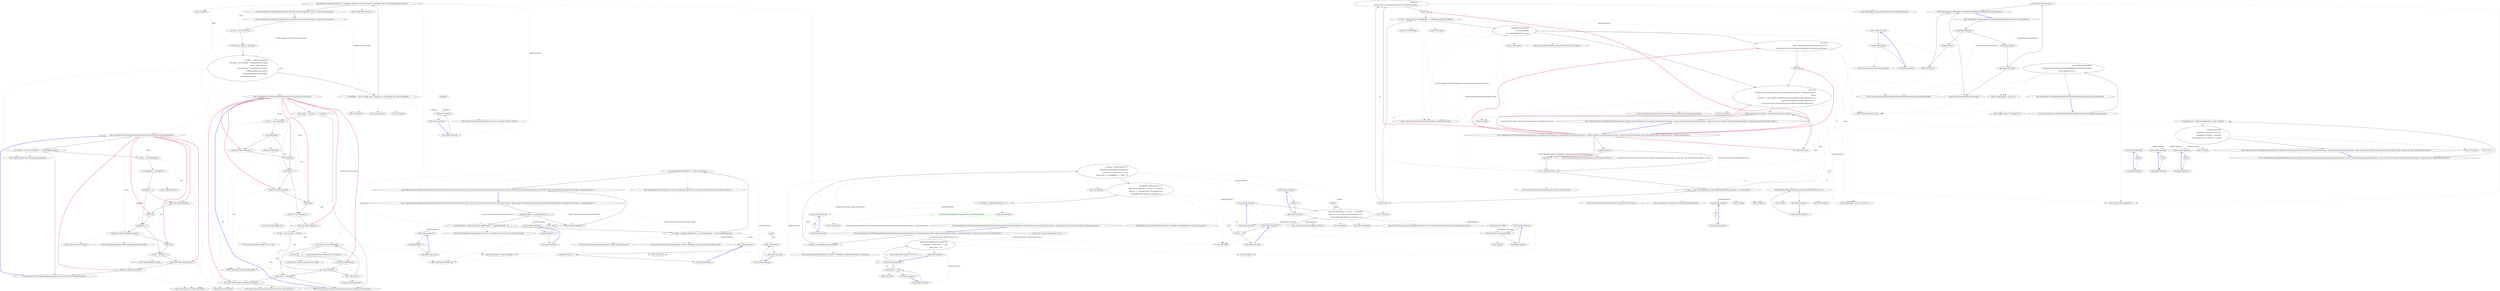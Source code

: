 digraph  {
m4_22 [label="Entry System.Collections.Generic.IEnumerable<TSource>.Contains<TSource>(TSource)", span="0-0", cluster="System.Collections.Generic.IEnumerable<TSource>.Contains<TSource>(TSource)", file="Tokenizer.cs"];
m4_133 [label="Entry string.Split(params char[])", span="0-0", cluster="string.Split(params char[])", file="Tokenizer.cs"];
m4_23 [label="Entry CommandLine.Core.Tokenizer.PreprocessDashDash(System.Collections.Generic.IEnumerable<string>, System.Func<System.Collections.Generic.IEnumerable<string>, RailwaySharp.ErrorHandling.Result<System.Collections.Generic.IEnumerable<CommandLine.Core.Token>, CommandLine.Error>>)", span="33-33", cluster="CommandLine.Core.Tokenizer.PreprocessDashDash(System.Collections.Generic.IEnumerable<string>, System.Func<System.Collections.Generic.IEnumerable<string>, RailwaySharp.ErrorHandling.Result<System.Collections.Generic.IEnumerable<CommandLine.Core.Token>, CommandLine.Error>>)", file="Tokenizer.cs"];
m4_26 [label="var values = arguments.SkipWhile(arg => !arg.EqualsOrdinal(''--'')).Skip(1).Select(Token.Value)", span="40-40", cluster="CommandLine.Core.Tokenizer.PreprocessDashDash(System.Collections.Generic.IEnumerable<string>, System.Func<System.Collections.Generic.IEnumerable<string>, RailwaySharp.ErrorHandling.Result<System.Collections.Generic.IEnumerable<CommandLine.Core.Token>, CommandLine.Error>>)", file="Tokenizer.cs"];
m4_25 [label="var tokenizerResult = tokenizer(arguments.TakeWhile(arg => !arg.EqualsOrdinal(''--'')))", span="39-39", cluster="CommandLine.Core.Tokenizer.PreprocessDashDash(System.Collections.Generic.IEnumerable<string>, System.Func<System.Collections.Generic.IEnumerable<string>, RailwaySharp.ErrorHandling.Result<System.Collections.Generic.IEnumerable<CommandLine.Core.Token>, CommandLine.Error>>)", file="Tokenizer.cs"];
m4_28 [label="return tokenizer(arguments);", span="43-43", cluster="CommandLine.Core.Tokenizer.PreprocessDashDash(System.Collections.Generic.IEnumerable<string>, System.Func<System.Collections.Generic.IEnumerable<string>, RailwaySharp.ErrorHandling.Result<System.Collections.Generic.IEnumerable<CommandLine.Core.Token>, CommandLine.Error>>)", file="Tokenizer.cs"];
m4_27 [label="return tokenizerResult.Map(tokens => tokens.Concat(values));", span="41-41", cluster="CommandLine.Core.Tokenizer.PreprocessDashDash(System.Collections.Generic.IEnumerable<string>, System.Func<System.Collections.Generic.IEnumerable<string>, RailwaySharp.ErrorHandling.Result<System.Collections.Generic.IEnumerable<CommandLine.Core.Token>, CommandLine.Error>>)", file="Tokenizer.cs"];
m4_24 [label="arguments.Any(arg => arg.EqualsOrdinal(''--''))", span="37-37", cluster="CommandLine.Core.Tokenizer.PreprocessDashDash(System.Collections.Generic.IEnumerable<string>, System.Func<System.Collections.Generic.IEnumerable<string>, RailwaySharp.ErrorHandling.Result<System.Collections.Generic.IEnumerable<CommandLine.Core.Token>, CommandLine.Error>>)", file="Tokenizer.cs"];
m4_29 [label="Exit CommandLine.Core.Tokenizer.PreprocessDashDash(System.Collections.Generic.IEnumerable<string>, System.Func<System.Collections.Generic.IEnumerable<string>, RailwaySharp.ErrorHandling.Result<System.Collections.Generic.IEnumerable<CommandLine.Core.Token>, CommandLine.Error>>)", span="33-33", cluster="CommandLine.Core.Tokenizer.PreprocessDashDash(System.Collections.Generic.IEnumerable<string>, System.Func<System.Collections.Generic.IEnumerable<string>, RailwaySharp.ErrorHandling.Result<System.Collections.Generic.IEnumerable<CommandLine.Core.Token>, CommandLine.Error>>)", file="Tokenizer.cs"];
m4_79 [label="Entry System.Collections.Generic.IEnumerable<TSource>.Concat<TSource>(System.Collections.Generic.IEnumerable<TSource>)", span="0-0", cluster="System.Collections.Generic.IEnumerable<TSource>.Concat<TSource>(System.Collections.Generic.IEnumerable<TSource>)", file="Tokenizer.cs"];
m4_14 [label="Entry Unk.nameLookup", span="", cluster="Unk.nameLookup", file="Tokenizer.cs"];
m4_131 [label="Entry CommandLine.BadFormatTokenError.BadFormatTokenError(string)", span="196-196", cluster="CommandLine.BadFormatTokenError.BadFormatTokenError(string)", file="Tokenizer.cs"];
m4_50 [label="Entry CommandLine.Core.Tokenizer.ExplodeOptionList(RailwaySharp.ErrorHandling.Result<System.Collections.Generic.IEnumerable<CommandLine.Core.Token>, CommandLine.Error>, System.Func<string, CSharpx.Maybe<char>>)", span="46-46", cluster="CommandLine.Core.Tokenizer.ExplodeOptionList(RailwaySharp.ErrorHandling.Result<System.Collections.Generic.IEnumerable<CommandLine.Core.Token>, CommandLine.Error>, System.Func<string, CSharpx.Maybe<char>>)", file="Tokenizer.cs"];
m4_55 [label="return Result.Succeed(flattened, tokenizerResult.SuccessfulMessages());", span="64-64", cluster="CommandLine.Core.Tokenizer.ExplodeOptionList(RailwaySharp.ErrorHandling.Result<System.Collections.Generic.IEnumerable<CommandLine.Core.Token>, CommandLine.Error>, System.Func<string, CSharpx.Maybe<char>>)", color=green, community=0, file="Tokenizer.cs"];
m4_54 [label="var flattened = exploded.SelectMany(x => x)", span="62-62", cluster="CommandLine.Core.Tokenizer.ExplodeOptionList(RailwaySharp.ErrorHandling.Result<System.Collections.Generic.IEnumerable<CommandLine.Core.Token>, CommandLine.Error>, System.Func<string, CSharpx.Maybe<char>>)", file="Tokenizer.cs"];
m4_51 [label="var tokens = tokenizerResult.SucceededWith()", span="50-50", cluster="CommandLine.Core.Tokenizer.ExplodeOptionList(RailwaySharp.ErrorHandling.Result<System.Collections.Generic.IEnumerable<CommandLine.Core.Token>, CommandLine.Error>, System.Func<string, CSharpx.Maybe<char>>)", file="Tokenizer.cs"];
m4_52 [label="var replaces = tokens.Select((t,i) =>\r\n                optionSequenceWithSeparatorLookup(t.Text)\r\n                    .Return(sep => Tuple.Create(i + 1, sep),\r\n                        Tuple.Create(-1, '\0'))).SkipWhile(x => x.Item1 < 0)", span="52-55", cluster="CommandLine.Core.Tokenizer.ExplodeOptionList(RailwaySharp.ErrorHandling.Result<System.Collections.Generic.IEnumerable<CommandLine.Core.Token>, CommandLine.Error>, System.Func<string, CSharpx.Maybe<char>>)", file="Tokenizer.cs"];
m4_53 [label="var exploded = tokens.Select((t, i) =>\r\n                        replaces.FirstOrDefault(x => x.Item1 == i).ToMaybe()\r\n                            .Return(r => t.Text.Split(r.Item2).Select(Token.Value),\r\n                                Enumerable.Empty<Token>().Concat(new[]{ t })))", span="57-60", cluster="CommandLine.Core.Tokenizer.ExplodeOptionList(RailwaySharp.ErrorHandling.Result<System.Collections.Generic.IEnumerable<CommandLine.Core.Token>, CommandLine.Error>, System.Func<string, CSharpx.Maybe<char>>)", file="Tokenizer.cs"];
m4_56 [label="Exit CommandLine.Core.Tokenizer.ExplodeOptionList(RailwaySharp.ErrorHandling.Result<System.Collections.Generic.IEnumerable<CommandLine.Core.Token>, CommandLine.Error>, System.Func<string, CSharpx.Maybe<char>>)", span="46-46", cluster="CommandLine.Core.Tokenizer.ExplodeOptionList(RailwaySharp.ErrorHandling.Result<System.Collections.Generic.IEnumerable<CommandLine.Core.Token>, CommandLine.Error>, System.Func<string, CSharpx.Maybe<char>>)", file="Tokenizer.cs"];
m4_58 [label="Entry Unk.SkipWhile", span="", cluster="Unk.SkipWhile", file="Tokenizer.cs"];
m4_8 [label="Entry string.StartsWith(string, System.StringComparison)", span="0-0", cluster="string.StartsWith(string, System.StringComparison)", file="Tokenizer.cs"];
m4_111 [label="Entry CommandLine.Core.Token.Name(string)", span="19-19", cluster="CommandLine.Core.Token.Name(string)", file="Tokenizer.cs"];
m4_132 [label="Entry System.Action<T>.Invoke(T)", span="0-0", cluster="System.Action<T>.Invoke(T)", file="Tokenizer.cs"];
m4_30 [label="Entry Unk.Any", span="", cluster="Unk.Any", file="Tokenizer.cs"];
m4_9 [label="Entry CommandLine.Core.Token.Value(string)", span="24-24", cluster="CommandLine.Core.Token.Value(string)", file="Tokenizer.cs"];
m4_13 [label="Entry Unk.IsName", span="", cluster="Unk.IsName", file="Tokenizer.cs"];
m4_32 [label="Entry System.Func<T, TResult>.Invoke(T)", span="0-0", cluster="System.Func<T, TResult>.Invoke(T)", file="Tokenizer.cs"];
m4_15 [label="Entry Unk.Where", span="", cluster="Unk.Where", file="Tokenizer.cs"];
m4_78 [label="Entry System.Linq.Enumerable.Empty<TResult>()", span="0-0", cluster="System.Linq.Enumerable.Empty<TResult>()", file="Tokenizer.cs"];
m4_69 [label="Entry Unk.Create", span="", cluster="Unk.Create", file="Tokenizer.cs"];
m4_112 [label="Entry string.Substring(int, int)", span="0-0", cluster="string.Substring(int, int)", file="Tokenizer.cs"];
m4_113 [label="Entry string.String(char, int)", span="0-0", cluster="string.String(char, int)", file="Tokenizer.cs"];
m4_77 [label="Entry Unk.ToMaybe", span="", cluster="Unk.ToMaybe", file="Tokenizer.cs"];
m4_64 [label="Entry System.Tuple.Create<T1, T2>(T1, T2)", span="0-0", cluster="System.Tuple.Create<T1, T2>(T1, T2)", file="Tokenizer.cs"];
m4_37 [label="Entry lambda expression", span="37-37", cluster="lambda expression", file="Tokenizer.cs"];
m4_62 [label="optionSequenceWithSeparatorLookup(t.Text)\r\n                    .Return(sep => Tuple.Create(i + 1, sep),\r\n                        Tuple.Create(-1, '\0'))", span="53-55", cluster="lambda expression", file="Tokenizer.cs"];
m4_87 [label="Entry lambda expression", span="62-62", cluster="lambda expression", file="Tokenizer.cs"];
m4_61 [label="Entry lambda expression", span="52-55", cluster="lambda expression", file="Tokenizer.cs"];
m4_70 [label="Entry lambda expression", span="55-55", cluster="lambda expression", file="Tokenizer.cs"];
m4_74 [label="replaces.FirstOrDefault(x => x.Item1 == i).ToMaybe()\r\n                            .Return(r => t.Text.Split(r.Item2).Select(Token.Value),\r\n                                Enumerable.Empty<Token>().Concat(new[]{ t }))", span="58-60", cluster="lambda expression", file="Tokenizer.cs"];
m4_63 [label="Exit lambda expression", span="52-55", cluster="lambda expression", file="Tokenizer.cs"];
m4_66 [label="Entry lambda expression", span="54-54", cluster="lambda expression", file="Tokenizer.cs"];
m4_73 [label="Entry lambda expression", span="57-60", cluster="lambda expression", file="Tokenizer.cs"];
m4_89 [label="Exit lambda expression", span="62-62", cluster="lambda expression", file="Tokenizer.cs"];
m4_88 [label=x, span="62-62", cluster="lambda expression", file="Tokenizer.cs"];
m4_19 [label="Entry lambda expression", span="30-30", cluster="lambda expression", file="Tokenizer.cs"];
m4_84 [label="t.Text.Split(r.Item2).Select(Token.Value)", span="59-59", cluster="lambda expression", file="Tokenizer.cs"];
m4_67 [label="Tuple.Create(i + 1, sep)", span="54-54", cluster="lambda expression", file="Tokenizer.cs"];
m4_72 [label="Exit lambda expression", span="55-55", cluster="lambda expression", file="Tokenizer.cs"];
m4_71 [label="x.Item1 < 0", span="55-55", cluster="lambda expression", file="Tokenizer.cs"];
m4_75 [label="Exit lambda expression", span="57-60", cluster="lambda expression", file="Tokenizer.cs"];
m4_80 [label="Entry lambda expression", span="58-58", cluster="lambda expression", file="Tokenizer.cs"];
m4_83 [label="Entry lambda expression", span="59-59", cluster="lambda expression", file="Tokenizer.cs"];
m4_68 [label="Exit lambda expression", span="54-54", cluster="lambda expression", file="Tokenizer.cs"];
m4_81 [label="x.Item1 == i", span="58-58", cluster="lambda expression", file="Tokenizer.cs"];
m4_20 [label="!unkTokens.Contains(x)", span="30-30", cluster="lambda expression", file="Tokenizer.cs"];
m4_48 [label="tokens.Concat(values)", span="41-41", cluster="lambda expression", file="Tokenizer.cs"];
m4_21 [label="Exit lambda expression", span="30-30", cluster="lambda expression", file="Tokenizer.cs"];
m4_44 [label="Entry lambda expression", span="40-40", cluster="lambda expression", file="Tokenizer.cs"];
m4_85 [label="Exit lambda expression", span="59-59", cluster="lambda expression", file="Tokenizer.cs"];
m4_82 [label="Exit lambda expression", span="58-58", cluster="lambda expression", file="Tokenizer.cs"];
m4_41 [label="Entry lambda expression", span="39-39", cluster="lambda expression", file="Tokenizer.cs"];
m4_47 [label="Entry lambda expression", span="41-41", cluster="lambda expression", file="Tokenizer.cs"];
m4_49 [label="Exit lambda expression", span="41-41", cluster="lambda expression", file="Tokenizer.cs"];
m4_46 [label="Exit lambda expression", span="40-40", cluster="lambda expression", file="Tokenizer.cs"];
m4_45 [label="!arg.EqualsOrdinal(''--'')", span="40-40", cluster="lambda expression", file="Tokenizer.cs"];
m4_43 [label="Exit lambda expression", span="39-39", cluster="lambda expression", file="Tokenizer.cs"];
m4_42 [label="!arg.EqualsOrdinal(''--'')", span="39-39", cluster="lambda expression", file="Tokenizer.cs"];
m4_38 [label="arg.EqualsOrdinal(''--'')", span="37-37", cluster="lambda expression", file="Tokenizer.cs"];
m4_39 [label="Exit lambda expression", span="37-37", cluster="lambda expression", file="Tokenizer.cs"];
m4_34 [label="Entry System.Collections.Generic.IEnumerable<TSource>.Skip<TSource>(int)", span="0-0", cluster="System.Collections.Generic.IEnumerable<TSource>.Skip<TSource>(int)", file="Tokenizer.cs"];
m4_10 [label="Entry CommandLine.Core.Tokenizer.TokenizeLongName(string, System.Action<CommandLine.Error>)", span="112-112", cluster="CommandLine.Core.Tokenizer.TokenizeLongName(string, System.Action<CommandLine.Error>)", file="Tokenizer.cs"];
m4_117 [label="value.Length > 2 && value.StartsWith(''--'', StringComparison.Ordinal)", span="116-116", cluster="CommandLine.Core.Tokenizer.TokenizeLongName(string, System.Action<CommandLine.Error>)", file="Tokenizer.cs"];
m4_128 [label="yield return Token.Value(parts[1]);", span="132-132", cluster="CommandLine.Core.Tokenizer.TokenizeLongName(string, System.Action<CommandLine.Error>)", file="Tokenizer.cs"];
m4_121 [label="yield return Token.Name(text);", span="122-122", cluster="CommandLine.Core.Tokenizer.TokenizeLongName(string, System.Action<CommandLine.Error>)", file="Tokenizer.cs"];
m4_122 [label="yield break;", span="123-123", cluster="CommandLine.Core.Tokenizer.TokenizeLongName(string, System.Action<CommandLine.Error>)", file="Tokenizer.cs"];
m4_125 [label="yield break;", span="128-128", cluster="CommandLine.Core.Tokenizer.TokenizeLongName(string, System.Action<CommandLine.Error>)", file="Tokenizer.cs"];
m4_127 [label="yield return Token.Name(parts[0]);", span="131-131", cluster="CommandLine.Core.Tokenizer.TokenizeLongName(string, System.Action<CommandLine.Error>)", file="Tokenizer.cs"];
m4_118 [label="var text = value.Substring(2)", span="118-118", cluster="CommandLine.Core.Tokenizer.TokenizeLongName(string, System.Action<CommandLine.Error>)", file="Tokenizer.cs"];
m4_124 [label="onError(new BadFormatTokenError(value))", span="127-127", cluster="CommandLine.Core.Tokenizer.TokenizeLongName(string, System.Action<CommandLine.Error>)", file="Tokenizer.cs"];
m4_126 [label="var parts = text.Split('=')", span="130-130", cluster="CommandLine.Core.Tokenizer.TokenizeLongName(string, System.Action<CommandLine.Error>)", file="Tokenizer.cs"];
m4_120 [label="equalIndex <= 0", span="120-120", cluster="CommandLine.Core.Tokenizer.TokenizeLongName(string, System.Action<CommandLine.Error>)", file="Tokenizer.cs"];
m4_123 [label="equalIndex == 1", span="125-125", cluster="CommandLine.Core.Tokenizer.TokenizeLongName(string, System.Action<CommandLine.Error>)", file="Tokenizer.cs"];
m4_119 [label="var equalIndex = text.IndexOf('=')", span="119-119", cluster="CommandLine.Core.Tokenizer.TokenizeLongName(string, System.Action<CommandLine.Error>)", file="Tokenizer.cs"];
m4_129 [label="Exit CommandLine.Core.Tokenizer.TokenizeLongName(string, System.Action<CommandLine.Error>)", span="112-112", cluster="CommandLine.Core.Tokenizer.TokenizeLongName(string, System.Action<CommandLine.Error>)", file="Tokenizer.cs"];
m4_60 [label="Entry RailwaySharp.ErrorHandling.Result<TSuccess, TMessage>.SuccessfulMessages<TSuccess, TMessage>()", span="12-12", cluster="RailwaySharp.ErrorHandling.Result<TSuccess, TMessage>.SuccessfulMessages<TSuccess, TMessage>()", file="Tokenizer.cs"];
m4_33 [label="Entry System.Collections.Generic.IEnumerable<TSource>.SkipWhile<TSource>(System.Func<TSource, bool>)", span="0-0", cluster="System.Collections.Generic.IEnumerable<TSource>.SkipWhile<TSource>(System.Func<TSource, bool>)", file="Tokenizer.cs"];
m4_17 [label="Entry Unk.Concat", span="", cluster="Unk.Concat", file="Tokenizer.cs"];
m4_36 [label="Entry RailwaySharp.ErrorHandling.Result<TSuccess, TMessage>.Map<TSuccess, TMessage, TResult>(System.Func<TSuccess, TResult>)", span="534-534", cluster="RailwaySharp.ErrorHandling.Result<TSuccess, TMessage>.Map<TSuccess, TMessage, TResult>(System.Func<TSuccess, TResult>)", file="Tokenizer.cs"];
m4_40 [label="Entry string.EqualsOrdinal(string)", span="35-35", cluster="string.EqualsOrdinal(string)", file="Tokenizer.cs"];
m4_31 [label="Entry System.Collections.Generic.IEnumerable<TSource>.TakeWhile<TSource>(System.Func<TSource, bool>)", span="0-0", cluster="System.Collections.Generic.IEnumerable<TSource>.TakeWhile<TSource>(System.Func<TSource, bool>)", file="Tokenizer.cs"];
m4_130 [label="Entry string.IndexOf(char)", span="0-0", cluster="string.IndexOf(char)", file="Tokenizer.cs"];
m4_35 [label="Entry Unk.Select", span="", cluster="Unk.Select", file="Tokenizer.cs"];
m4_12 [label="Entry Unk.Memorize", span="", cluster="Unk.Memorize", file="Tokenizer.cs"];
m4_0 [label="Entry CommandLine.Core.Tokenizer.Tokenize(System.Collections.Generic.IEnumerable<string>, System.Func<string, bool>)", span="13-13", cluster="CommandLine.Core.Tokenizer.Tokenize(System.Collections.Generic.IEnumerable<string>, System.Func<string, bool>)", file="Tokenizer.cs"];
m4_5 [label="return Result.Succeed(tokens.Where(x => !unkTokens.Contains(x)), errors.Concat(from t in unkTokens select new UnknownOptionError(t.Text)));", span="30-30", cluster="CommandLine.Core.Tokenizer.Tokenize(System.Collections.Generic.IEnumerable<string>, System.Func<string, bool>)", file="Tokenizer.cs"];
m4_1 [label="var errors = new List<Error>()", span="17-17", cluster="CommandLine.Core.Tokenizer.Tokenize(System.Collections.Generic.IEnumerable<string>, System.Func<string, bool>)", file="Tokenizer.cs"];
m4_3 [label="var tokens = (from arg in arguments\r\n                          from token in !arg.StartsWith(''-'', StringComparison.Ordinal)\r\n                               ? new[] { Token.Value(arg) }\r\n                               : arg.StartsWith(''--'', StringComparison.Ordinal)\r\n                                     ? TokenizeLongName(arg, onError)\r\n                                     : TokenizeShortName(arg, nameLookup)\r\n                          select token).Memorize()", span="20-26", cluster="CommandLine.Core.Tokenizer.Tokenize(System.Collections.Generic.IEnumerable<string>, System.Func<string, bool>)", file="Tokenizer.cs"];
m4_4 [label="var unkTokens = (from t in tokens where t.IsName() && !nameLookup(t.Text) select t).Memorize()", span="28-28", cluster="CommandLine.Core.Tokenizer.Tokenize(System.Collections.Generic.IEnumerable<string>, System.Func<string, bool>)", file="Tokenizer.cs"];
m4_2 [label="Action<Error> onError = errors.Add", span="18-18", cluster="CommandLine.Core.Tokenizer.Tokenize(System.Collections.Generic.IEnumerable<string>, System.Func<string, bool>)", file="Tokenizer.cs"];
m4_6 [label="Exit CommandLine.Core.Tokenizer.Tokenize(System.Collections.Generic.IEnumerable<string>, System.Func<string, bool>)", span="13-13", cluster="CommandLine.Core.Tokenizer.Tokenize(System.Collections.Generic.IEnumerable<string>, System.Func<string, bool>)", file="Tokenizer.cs"];
m4_65 [label="Entry Unk.Return", span="", cluster="Unk.Return", file="Tokenizer.cs"];
m4_115 [label="Entry System.Collections.Generic.List<T>.Add(T)", span="0-0", cluster="System.Collections.Generic.List<T>.Add(T)", file="Tokenizer.cs"];
m4_57 [label="Entry RailwaySharp.ErrorHandling.Result<TSuccess, TMessage>.SucceededWith<TSuccess, TMessage>()", span="653-653", cluster="RailwaySharp.ErrorHandling.Result<TSuccess, TMessage>.SucceededWith<TSuccess, TMessage>()", file="Tokenizer.cs"];
m4_110 [label="Entry char.IsDigit(char)", span="0-0", cluster="char.IsDigit(char)", file="Tokenizer.cs"];
m4_7 [label="Entry System.Collections.Generic.List<T>.List()", span="0-0", cluster="System.Collections.Generic.List<T>.List()", file="Tokenizer.cs"];
m4_16 [label="Entry UnknownOptionError.cstr", span="", cluster="UnknownOptionError.cstr", file="Tokenizer.cs"];
m4_116 [label="Entry System.Collections.Generic.IEnumerable<TSource>.Count<TSource>()", span="0-0", cluster="System.Collections.Generic.IEnumerable<TSource>.Count<TSource>()", file="Tokenizer.cs"];
m4_59 [label="Entry Unk.SelectMany", span="", cluster="Unk.SelectMany", file="Tokenizer.cs"];
m4_76 [label="Entry Unk.FirstOrDefault", span="", cluster="Unk.FirstOrDefault", file="Tokenizer.cs"];
m4_86 [label="Entry Unk.Split", span="", cluster="Unk.Split", file="Tokenizer.cs"];
m4_11 [label="Entry CommandLine.Core.Tokenizer.TokenizeShortName(string, System.Func<string, bool>)", span="67-67", cluster="CommandLine.Core.Tokenizer.TokenizeShortName(string, System.Func<string, bool>)", file="Tokenizer.cs"];
m4_103 [label="!seen.Contains(c) && nameLookup(n)", span="95-95", cluster="CommandLine.Core.Tokenizer.TokenizeShortName(string, System.Func<string, bool>)", file="Tokenizer.cs"];
m4_101 [label="text.Substring(1)", span="92-92", cluster="CommandLine.Core.Tokenizer.TokenizeShortName(string, System.Func<string, bool>)", file="Tokenizer.cs"];
m4_100 [label="var seen = new List<char> { first[0] }", span="90-90", cluster="CommandLine.Core.Tokenizer.TokenizeShortName(string, System.Func<string, bool>)", file="Tokenizer.cs"];
m4_102 [label="var n = new string(c, 1)", span="94-94", cluster="CommandLine.Core.Tokenizer.TokenizeShortName(string, System.Func<string, bool>)", file="Tokenizer.cs"];
m4_104 [label="seen.Add(c)", span="97-97", cluster="CommandLine.Core.Tokenizer.TokenizeShortName(string, System.Func<string, bool>)", file="Tokenizer.cs"];
m4_106 [label="seen.Count() < text.Length", span="105-105", cluster="CommandLine.Core.Tokenizer.TokenizeShortName(string, System.Func<string, bool>)", file="Tokenizer.cs"];
m4_93 [label="yield return Token.Value(value);", span="77-77", cluster="CommandLine.Core.Tokenizer.TokenizeShortName(string, System.Func<string, bool>)", file="Tokenizer.cs"];
m4_107 [label="yield return Token.Value(text.Substring(seen.Count()));", span="107-107", cluster="CommandLine.Core.Tokenizer.TokenizeShortName(string, System.Func<string, bool>)", file="Tokenizer.cs"];
m4_90 [label="value.Length > 1 || value[0] == '-' || value[1] != '-'", span="71-71", cluster="CommandLine.Core.Tokenizer.TokenizeShortName(string, System.Func<string, bool>)", file="Tokenizer.cs"];
m4_94 [label="yield break;", span="78-78", cluster="CommandLine.Core.Tokenizer.TokenizeShortName(string, System.Func<string, bool>)", file="Tokenizer.cs"];
m4_96 [label="yield return Token.Name(text);", span="83-83", cluster="CommandLine.Core.Tokenizer.TokenizeShortName(string, System.Func<string, bool>)", file="Tokenizer.cs"];
m4_97 [label="yield break;", span="84-84", cluster="CommandLine.Core.Tokenizer.TokenizeShortName(string, System.Func<string, bool>)", file="Tokenizer.cs"];
m4_99 [label="yield return Token.Name(first);", span="88-88", cluster="CommandLine.Core.Tokenizer.TokenizeShortName(string, System.Func<string, bool>)", file="Tokenizer.cs"];
m4_105 [label="yield return Token.Name(n);", span="98-98", cluster="CommandLine.Core.Tokenizer.TokenizeShortName(string, System.Func<string, bool>)", file="Tokenizer.cs"];
m4_91 [label="var text = value.Substring(1)", span="73-73", cluster="CommandLine.Core.Tokenizer.TokenizeShortName(string, System.Func<string, bool>)", file="Tokenizer.cs"];
m4_95 [label="value.Length == 2", span="81-81", cluster="CommandLine.Core.Tokenizer.TokenizeShortName(string, System.Func<string, bool>)", file="Tokenizer.cs"];
m4_98 [label="var first = text.Substring(0, 1)", span="87-87", cluster="CommandLine.Core.Tokenizer.TokenizeShortName(string, System.Func<string, bool>)", file="Tokenizer.cs"];
m4_92 [label="char.IsDigit(text[0])", span="75-75", cluster="CommandLine.Core.Tokenizer.TokenizeShortName(string, System.Func<string, bool>)", file="Tokenizer.cs"];
m4_108 [label="Exit CommandLine.Core.Tokenizer.TokenizeShortName(string, System.Func<string, bool>)", span="67-67", cluster="CommandLine.Core.Tokenizer.TokenizeShortName(string, System.Func<string, bool>)", file="Tokenizer.cs"];
m4_18 [label="Entry Unk.Succeed", span="", cluster="Unk.Succeed", file="Tokenizer.cs"];
m4_114 [label="Entry System.Collections.Generic.List<T>.Contains(T)", span="0-0", cluster="System.Collections.Generic.List<T>.Contains(T)", file="Tokenizer.cs"];
m4_109 [label="Entry string.Substring(int)", span="0-0", cluster="string.Substring(int)", file="Tokenizer.cs"];
m4_136 [label="System.Func<string, CSharpx.Maybe<char>>", span="", file="Tokenizer.cs"];
m4_138 [label=replaces, span="", file="Tokenizer.cs"];
m4_140 [label="CommandLine.Core.Token", span="", file="Tokenizer.cs"];
m4_137 [label=int, span="", file="Tokenizer.cs"];
m4_139 [label=int, span="", file="Tokenizer.cs"];
m4_134 [label=unkTokens, span="", file="Tokenizer.cs"];
m4_135 [label=values, span="", file="Tokenizer.cs"];
m5_62 [label="Entry Unk.Just", span="", cluster="Unk.Just", file="ValueMapper.cs"];
m5_38 [label="Entry Unk.Empty", span="", cluster="Unk.Empty", file="ValueMapper.cs"];
m5_32 [label="Entry System.Collections.Generic.IEnumerable<TSource>.Empty<TSource>()", span="31-31", cluster="System.Collections.Generic.IEnumerable<TSource>.Empty<TSource>()", file="ValueMapper.cs"];
m5_0 [label="Entry CommandLine.Core.ValueMapper.MapValues(System.Collections.Generic.IEnumerable<CommandLine.Core.SpecificationProperty>, System.Collections.Generic.IEnumerable<string>, System.Func<System.Collections.Generic.IEnumerable<string>, System.Type, bool, CSharpx.Maybe<object>>)", span="14-14", cluster="CommandLine.Core.ValueMapper.MapValues(System.Collections.Generic.IEnumerable<CommandLine.Core.SpecificationProperty>, System.Collections.Generic.IEnumerable<string>, System.Func<System.Collections.Generic.IEnumerable<string>, System.Type, bool, CSharpx.Maybe<object>>)", file="ValueMapper.cs"];
m5_1 [label="var propAndErrors = MapValuesImpl(specProps, values, converter)", span="19-19", cluster="CommandLine.Core.ValueMapper.MapValues(System.Collections.Generic.IEnumerable<CommandLine.Core.SpecificationProperty>, System.Collections.Generic.IEnumerable<string>, System.Func<System.Collections.Generic.IEnumerable<string>, System.Type, bool, CSharpx.Maybe<object>>)", file="ValueMapper.cs"];
m5_2 [label="return Result.Succeed(\r\n                propAndErrors.Select(pe => pe.Item1),\r\n                propAndErrors.Select(pe => pe.Item2)\r\n                    .OfType<Just<Error>>().Select(e => e.Value)\r\n                );", span="21-25", cluster="CommandLine.Core.ValueMapper.MapValues(System.Collections.Generic.IEnumerable<CommandLine.Core.SpecificationProperty>, System.Collections.Generic.IEnumerable<string>, System.Func<System.Collections.Generic.IEnumerable<string>, System.Type, bool, CSharpx.Maybe<object>>)", file="ValueMapper.cs"];
m5_3 [label="Exit CommandLine.Core.ValueMapper.MapValues(System.Collections.Generic.IEnumerable<CommandLine.Core.SpecificationProperty>, System.Collections.Generic.IEnumerable<string>, System.Func<System.Collections.Generic.IEnumerable<string>, System.Type, bool, CSharpx.Maybe<object>>)", span="14-14", cluster="CommandLine.Core.ValueMapper.MapValues(System.Collections.Generic.IEnumerable<CommandLine.Core.SpecificationProperty>, System.Collections.Generic.IEnumerable<string>, System.Func<System.Collections.Generic.IEnumerable<string>, System.Type, bool, CSharpx.Maybe<object>>)", file="ValueMapper.cs"];
m5_50 [label="Entry Unk.converter", span="", cluster="Unk.converter", file="ValueMapper.cs"];
m5_6 [label="Entry Unk.>", span="", cluster="Unk.>", file="ValueMapper.cs"];
m5_4 [label="Entry CommandLine.Core.ValueMapper.MapValuesImpl(System.Collections.Generic.IEnumerable<CommandLine.Core.SpecificationProperty>, System.Collections.Generic.IEnumerable<string>, System.Func<System.Collections.Generic.IEnumerable<string>, System.Type, bool, CSharpx.Maybe<object>>)", span="28-28", cluster="CommandLine.Core.ValueMapper.MapValuesImpl(System.Collections.Generic.IEnumerable<CommandLine.Core.SpecificationProperty>, System.Collections.Generic.IEnumerable<string>, System.Func<System.Collections.Generic.IEnumerable<string>, System.Type, bool, CSharpx.Maybe<object>>)", file="ValueMapper.cs"];
m5_17 [label="specProps.Empty()", span="33-33", cluster="CommandLine.Core.ValueMapper.MapValuesImpl(System.Collections.Generic.IEnumerable<CommandLine.Core.SpecificationProperty>, System.Collections.Generic.IEnumerable<string>, System.Func<System.Collections.Generic.IEnumerable<string>, System.Type, bool, CSharpx.Maybe<object>>)", file="ValueMapper.cs"];
m5_18 [label="yield break;", span="35-35", cluster="CommandLine.Core.ValueMapper.MapValuesImpl(System.Collections.Generic.IEnumerable<CommandLine.Core.SpecificationProperty>, System.Collections.Generic.IEnumerable<string>, System.Func<System.Collections.Generic.IEnumerable<string>, System.Type, bool, CSharpx.Maybe<object>>)", file="ValueMapper.cs"];
m5_22 [label="yield return\r\n                    Tuple.Create(pt, pt.Specification.MakeErrorInCaseOfMinConstraint());", span="41-42", cluster="CommandLine.Core.ValueMapper.MapValuesImpl(System.Collections.Generic.IEnumerable<CommandLine.Core.SpecificationProperty>, System.Collections.Generic.IEnumerable<string>, System.Func<System.Collections.Generic.IEnumerable<string>, System.Type, bool, CSharpx.Maybe<object>>)", file="ValueMapper.cs"];
m5_23 [label="yield break;", span="43-43", cluster="CommandLine.Core.ValueMapper.MapValuesImpl(System.Collections.Generic.IEnumerable<CommandLine.Core.SpecificationProperty>, System.Collections.Generic.IEnumerable<string>, System.Func<System.Collections.Generic.IEnumerable<string>, System.Type, bool, CSharpx.Maybe<object>>)", file="ValueMapper.cs"];
m5_26 [label="yield return\r\n                    Tuple.Create<SpecificationProperty, Maybe<Error>>(\r\n                        pt, Maybe.Just<Error>(new SequenceOutOfRangeError(NameInfo.EmptyName)));", span="51-53", cluster="CommandLine.Core.ValueMapper.MapValuesImpl(System.Collections.Generic.IEnumerable<CommandLine.Core.SpecificationProperty>, System.Collections.Generic.IEnumerable<string>, System.Func<System.Collections.Generic.IEnumerable<string>, System.Type, bool, CSharpx.Maybe<object>>)", file="ValueMapper.cs"];
m5_27 [label="yield break;", span="54-54", cluster="CommandLine.Core.ValueMapper.MapValuesImpl(System.Collections.Generic.IEnumerable<CommandLine.Core.SpecificationProperty>, System.Collections.Generic.IEnumerable<string>, System.Func<System.Collections.Generic.IEnumerable<string>, System.Type, bool, CSharpx.Maybe<object>>)", file="ValueMapper.cs"];
m5_28 [label="yield return\r\n                converter(taken, pt.Property.PropertyType, pt.Specification.TargetType != TargetType.Sequence)\r\n                    .Return(\r\n                        converted => Tuple.Create(pt.WithValue(Maybe.Just(converted)), Maybe.Nothing<Error>()),\r\n                        Tuple.Create<SpecificationProperty, Maybe<Error>>(\r\n                            pt, Maybe.Just<Error>(new BadFormatConversionError(NameInfo.EmptyName))));", span="57-62", cluster="CommandLine.Core.ValueMapper.MapValuesImpl(System.Collections.Generic.IEnumerable<CommandLine.Core.SpecificationProperty>, System.Collections.Generic.IEnumerable<string>, System.Func<System.Collections.Generic.IEnumerable<string>, System.Type, bool, CSharpx.Maybe<object>>)", file="ValueMapper.cs"];
m5_30 [label="yield return value;", span="66-66", cluster="CommandLine.Core.ValueMapper.MapValuesImpl(System.Collections.Generic.IEnumerable<CommandLine.Core.SpecificationProperty>, System.Collections.Generic.IEnumerable<string>, System.Func<System.Collections.Generic.IEnumerable<string>, System.Type, bool, CSharpx.Maybe<object>>)", file="ValueMapper.cs"];
m5_19 [label="var pt = specProps.First()", span="37-37", cluster="CommandLine.Core.ValueMapper.MapValuesImpl(System.Collections.Generic.IEnumerable<CommandLine.Core.SpecificationProperty>, System.Collections.Generic.IEnumerable<string>, System.Func<System.Collections.Generic.IEnumerable<string>, System.Type, bool, CSharpx.Maybe<object>>)", file="ValueMapper.cs"];
m5_20 [label="var taken = values.Take(pt.Specification.CountOfMaxNumberOfValues().Return(n => n, values.Count()))", span="38-38", cluster="CommandLine.Core.ValueMapper.MapValuesImpl(System.Collections.Generic.IEnumerable<CommandLine.Core.SpecificationProperty>, System.Collections.Generic.IEnumerable<string>, System.Func<System.Collections.Generic.IEnumerable<string>, System.Type, bool, CSharpx.Maybe<object>>)", file="ValueMapper.cs"];
m5_24 [label="var next = specProps.Skip(1).FirstOrDefault(s => s.Specification.IsValue()).ToMaybe()", span="46-46", cluster="CommandLine.Core.ValueMapper.MapValuesImpl(System.Collections.Generic.IEnumerable<CommandLine.Core.SpecificationProperty>, System.Collections.Generic.IEnumerable<string>, System.Func<System.Collections.Generic.IEnumerable<string>, System.Type, bool, CSharpx.Maybe<object>>)", file="ValueMapper.cs"];
m5_25 [label="pt.Specification.Max.IsJust()\r\n                && next.IsNothing()\r\n                && values.Skip(taken.Count()).Any()", span="47-49", cluster="CommandLine.Core.ValueMapper.MapValuesImpl(System.Collections.Generic.IEnumerable<CommandLine.Core.SpecificationProperty>, System.Collections.Generic.IEnumerable<string>, System.Func<System.Collections.Generic.IEnumerable<string>, System.Type, bool, CSharpx.Maybe<object>>)", file="ValueMapper.cs"];
m5_29 [label="MapValuesImpl(specProps.Skip(1), values.Skip(taken.Count()), converter)", span="64-64", cluster="CommandLine.Core.ValueMapper.MapValuesImpl(System.Collections.Generic.IEnumerable<CommandLine.Core.SpecificationProperty>, System.Collections.Generic.IEnumerable<string>, System.Func<System.Collections.Generic.IEnumerable<string>, System.Type, bool, CSharpx.Maybe<object>>)", file="ValueMapper.cs"];
m5_21 [label="taken.Empty()", span="39-39", cluster="CommandLine.Core.ValueMapper.MapValuesImpl(System.Collections.Generic.IEnumerable<CommandLine.Core.SpecificationProperty>, System.Collections.Generic.IEnumerable<string>, System.Func<System.Collections.Generic.IEnumerable<string>, System.Type, bool, CSharpx.Maybe<object>>)", file="ValueMapper.cs"];
m5_31 [label="Exit CommandLine.Core.ValueMapper.MapValuesImpl(System.Collections.Generic.IEnumerable<CommandLine.Core.SpecificationProperty>, System.Collections.Generic.IEnumerable<string>, System.Func<System.Collections.Generic.IEnumerable<string>, System.Type, bool, CSharpx.Maybe<object>>)", span="28-28", cluster="CommandLine.Core.ValueMapper.MapValuesImpl(System.Collections.Generic.IEnumerable<CommandLine.Core.SpecificationProperty>, System.Collections.Generic.IEnumerable<string>, System.Func<System.Collections.Generic.IEnumerable<string>, System.Type, bool, CSharpx.Maybe<object>>)", file="ValueMapper.cs"];
m5_34 [label="Entry CommandLine.Core.Specification.CountOfMaxNumberOfValues()", span="70-70", cluster="CommandLine.Core.Specification.CountOfMaxNumberOfValues()", file="ValueMapper.cs"];
m5_58 [label="Entry CommandLine.Core.Specification.IsValue()", span="15-15", cluster="CommandLine.Core.Specification.IsValue()", file="ValueMapper.cs"];
m5_45 [label="Entry Unk.IsNothing", span="", cluster="Unk.IsNothing", file="ValueMapper.cs"];
m5_37 [label="Entry Unk.Take", span="", cluster="Unk.Take", file="ValueMapper.cs"];
m5_43 [label="Entry Unk.ToMaybe", span="", cluster="Unk.ToMaybe", file="ValueMapper.cs"];
m5_47 [label="Entry System.Collections.Generic.IEnumerable<TSource>.Any<TSource>()", span="0-0", cluster="System.Collections.Generic.IEnumerable<TSource>.Any<TSource>()", file="ValueMapper.cs"];
m5_40 [label="Entry System.Tuple.Create<T1, T2>(T1, T2)", span="0-0", cluster="System.Tuple.Create<T1, T2>(T1, T2)", file="ValueMapper.cs"];
m5_48 [label="Entry CommandLine.SequenceOutOfRangeError.SequenceOutOfRangeError(CommandLine.NameInfo)", span="335-335", cluster="CommandLine.SequenceOutOfRangeError.SequenceOutOfRangeError(CommandLine.NameInfo)", file="ValueMapper.cs"];
m5_59 [label="Entry lambda expression", span="60-60", cluster="lambda expression", file="ValueMapper.cs"];
m5_8 [label="Entry lambda expression", span="22-22", cluster="lambda expression", file="ValueMapper.cs"];
m5_11 [label="Entry lambda expression", span="23-23", cluster="lambda expression", file="ValueMapper.cs"];
m5_14 [label="Entry lambda expression", span="24-24", cluster="lambda expression", file="ValueMapper.cs"];
m5_9 [label="pe.Item1", span="22-22", cluster="lambda expression", file="ValueMapper.cs"];
m5_10 [label="Exit lambda expression", span="22-22", cluster="lambda expression", file="ValueMapper.cs"];
m5_12 [label="pe.Item2", span="23-23", cluster="lambda expression", file="ValueMapper.cs"];
m5_13 [label="Exit lambda expression", span="23-23", cluster="lambda expression", file="ValueMapper.cs"];
m5_15 [label="e.Value", span="24-24", cluster="lambda expression", file="ValueMapper.cs"];
m5_16 [label="Exit lambda expression", span="24-24", cluster="lambda expression", file="ValueMapper.cs"];
m5_60 [label="Tuple.Create(pt.WithValue(Maybe.Just(converted)), Maybe.Nothing<Error>())", span="60-60", cluster="lambda expression", file="ValueMapper.cs"];
m5_52 [label="Entry lambda expression", span="38-38", cluster="lambda expression", file="ValueMapper.cs"];
m5_55 [label="Entry lambda expression", span="46-46", cluster="lambda expression", file="ValueMapper.cs"];
m5_53 [label=n, span="38-38", cluster="lambda expression", file="ValueMapper.cs"];
m5_54 [label="Exit lambda expression", span="38-38", cluster="lambda expression", file="ValueMapper.cs"];
m5_56 [label="s.Specification.IsValue()", span="46-46", cluster="lambda expression", file="ValueMapper.cs"];
m5_57 [label="Exit lambda expression", span="46-46", cluster="lambda expression", file="ValueMapper.cs"];
m5_61 [label="Exit lambda expression", span="60-60", cluster="lambda expression", file="ValueMapper.cs"];
m5_33 [label="Entry System.Collections.Generic.IEnumerable<TSource>.First<TSource>()", span="0-0", cluster="System.Collections.Generic.IEnumerable<TSource>.First<TSource>()", file="ValueMapper.cs"];
m5_49 [label="Entry CSharpx.Maybe.Just<T>(T)", span="124-124", cluster="CSharpx.Maybe.Just<T>(T)", file="ValueMapper.cs"];
m5_41 [label="Entry System.Collections.Generic.IEnumerable<TSource>.Skip<TSource>(int)", span="0-0", cluster="System.Collections.Generic.IEnumerable<TSource>.Skip<TSource>(int)", file="ValueMapper.cs"];
m5_75 [label="Entry CommandLine.Core.ValueMapper.MakeErrorInCaseOfMinConstraint(CommandLine.Core.Specification)", span="86-86", cluster="CommandLine.Core.ValueMapper.MakeErrorInCaseOfMinConstraint(CommandLine.Core.Specification)", file="ValueMapper.cs"];
m5_76 [label="return specification.Min.IsJust()\r\n                ? Maybe.Just<Error>(new SequenceOutOfRangeError(NameInfo.EmptyName))\r\n                : Maybe.Nothing<Error>();", span="88-90", cluster="CommandLine.Core.ValueMapper.MakeErrorInCaseOfMinConstraint(CommandLine.Core.Specification)", file="ValueMapper.cs"];
m5_77 [label="Exit CommandLine.Core.ValueMapper.MakeErrorInCaseOfMinConstraint(CommandLine.Core.Specification)", span="86-86", cluster="CommandLine.Core.ValueMapper.MakeErrorInCaseOfMinConstraint(CommandLine.Core.Specification)", file="ValueMapper.cs"];
m5_5 [label="Entry Unk.Select", span="", cluster="Unk.Select", file="ValueMapper.cs"];
m5_51 [label="Entry CommandLine.BadFormatConversionError.BadFormatConversionError(CommandLine.NameInfo)", span="324-324", cluster="CommandLine.BadFormatConversionError.BadFormatConversionError(CommandLine.NameInfo)", file="ValueMapper.cs"];
m5_39 [label="Entry CommandLine.Core.Specification.MakeErrorInCaseOfMinConstraint()", span="86-86", cluster="CommandLine.Core.Specification.MakeErrorInCaseOfMinConstraint()", file="ValueMapper.cs"];
m5_36 [label="Entry Unk.Return", span="", cluster="Unk.Return", file="ValueMapper.cs"];
m5_74 [label="Entry CSharpx.Maybe<T>.FromJust<T>()", span="342-342", cluster="CSharpx.Maybe<T>.FromJust<T>()", file="ValueMapper.cs"];
m5_64 [label="Entry CSharpx.Maybe.Nothing<T>()", span="116-116", cluster="CSharpx.Maybe.Nothing<T>()", file="ValueMapper.cs"];
m5_63 [label="Entry Unk.WithValue", span="", cluster="Unk.WithValue", file="ValueMapper.cs"];
m5_35 [label="Entry System.Collections.Generic.IEnumerable<TSource>.Count<TSource>()", span="0-0", cluster="System.Collections.Generic.IEnumerable<TSource>.Count<TSource>()", file="ValueMapper.cs"];
m5_65 [label="Entry CommandLine.Core.ValueMapper.CountOfMaxNumberOfValues(CommandLine.Core.Specification)", span="70-70", cluster="CommandLine.Core.ValueMapper.CountOfMaxNumberOfValues(CommandLine.Core.Specification)", file="ValueMapper.cs"];
m5_66 [label="specification.TargetType", span="72-72", cluster="CommandLine.Core.ValueMapper.CountOfMaxNumberOfValues(CommandLine.Core.Specification)", file="ValueMapper.cs"];
m5_70 [label="specification.Max.IsJust()", span="77-77", cluster="CommandLine.Core.ValueMapper.CountOfMaxNumberOfValues(CommandLine.Core.Specification)", file="ValueMapper.cs"];
m5_71 [label="return Maybe.Just(specification.Max.FromJust());", span="79-79", cluster="CommandLine.Core.ValueMapper.CountOfMaxNumberOfValues(CommandLine.Core.Specification)", file="ValueMapper.cs"];
m5_67 [label="TargetType.Scalar", span="74-74", cluster="CommandLine.Core.ValueMapper.CountOfMaxNumberOfValues(CommandLine.Core.Specification)", file="ValueMapper.cs"];
m5_69 [label="TargetType.Sequence", span="76-76", cluster="CommandLine.Core.ValueMapper.CountOfMaxNumberOfValues(CommandLine.Core.Specification)", file="ValueMapper.cs"];
m5_68 [label="return Maybe.Just(1);", span="75-75", cluster="CommandLine.Core.ValueMapper.CountOfMaxNumberOfValues(CommandLine.Core.Specification)", file="ValueMapper.cs"];
m5_72 [label="return Maybe.Nothing<int>();", span="83-83", cluster="CommandLine.Core.ValueMapper.CountOfMaxNumberOfValues(CommandLine.Core.Specification)", file="ValueMapper.cs"];
m5_73 [label="Exit CommandLine.Core.ValueMapper.CountOfMaxNumberOfValues(CommandLine.Core.Specification)", span="70-70", cluster="CommandLine.Core.ValueMapper.CountOfMaxNumberOfValues(CommandLine.Core.Specification)", file="ValueMapper.cs"];
m5_42 [label="Entry Unk.FirstOrDefault", span="", cluster="Unk.FirstOrDefault", file="ValueMapper.cs"];
m5_44 [label="Entry CSharpx.Maybe<T>.IsJust<T>()", span="326-326", cluster="CSharpx.Maybe<T>.IsJust<T>()", file="ValueMapper.cs"];
m5_46 [label="Entry Unk.Count", span="", cluster="Unk.Count", file="ValueMapper.cs"];
m5_7 [label="Entry Unk.Succeed", span="", cluster="Unk.Succeed", file="ValueMapper.cs"];
m5_78 [label=pt, span="", file="ValueMapper.cs"];
m4_23 -> m4_26  [key=1, style=dashed, color=darkseagreen4, label="System.Collections.Generic.IEnumerable<string>"];
m4_23 -> m4_25  [key=1, style=dashed, color=darkseagreen4, label="System.Collections.Generic.IEnumerable<string>"];
m4_23 -> m4_28  [key=1, style=dashed, color=darkseagreen4, label="System.Collections.Generic.IEnumerable<string>"];
m4_23 -> m4_24  [key=0, style=solid];
m4_26 -> m4_35  [key=2, style=dotted];
m4_26 -> m4_27  [key=0, style=solid];
m4_26 -> m4_33  [key=2, style=dotted];
m4_26 -> m4_34  [key=2, style=dotted];
m4_26 -> m4_44  [key=1, style=dashed, color=darkseagreen4, label="lambda expression"];
m4_26 -> m4_48  [key=1, style=dashed, color=darkseagreen4, label=values];
m4_25 -> m4_32  [key=2, style=dotted];
m4_25 -> m4_26  [key=0, style=solid];
m4_25 -> m4_31  [key=2, style=dotted];
m4_25 -> m4_41  [key=1, style=dashed, color=darkseagreen4, label="lambda expression"];
m4_25 -> m4_27  [key=1, style=dashed, color=darkseagreen4, label=tokenizerResult];
m4_28 -> m4_32  [key=2, style=dotted];
m4_28 -> m4_29  [key=0, style=solid];
m4_27 -> m4_29  [key=0, style=solid];
m4_27 -> m4_36  [key=2, style=dotted];
m4_27 -> m4_47  [key=1, style=dashed, color=darkseagreen4, label="lambda expression"];
m4_24 -> m4_25  [key=0, style=solid];
m4_24 -> m4_28  [key=0, style=solid];
m4_24 -> m4_30  [key=2, style=dotted];
m4_24 -> m4_37  [key=1, style=dashed, color=darkseagreen4, label="lambda expression"];
m4_29 -> m4_23  [key=0, style=bold, color=blue];
m4_50 -> m4_55  [key=1, style=dashed, color=green, label="RailwaySharp.ErrorHandling.Result<System.Collections.Generic.IEnumerable<CommandLine.Core.Token>, CommandLine.Error>"];
m4_50 -> m4_51  [key=0, style=solid];
m4_50 -> m4_52  [key=1, style=dashed, color=darkseagreen4, label="System.Func<string, CSharpx.Maybe<char>>"];
m4_50 -> m4_62  [key=1, style=dashed, color=darkseagreen4, label="System.Func<string, CSharpx.Maybe<char>>"];
m4_55 -> m4_56  [key=0, style=solid, color=green];
m4_55 -> m4_60  [key=2, style=dotted, color=green];
m4_55 -> m4_18  [key=2, style=dotted, color=green];
m4_54 -> m4_55  [key=0, style=solid, color=green];
m4_54 -> m4_59  [key=2, style=dotted];
m4_54 -> m4_87  [key=1, style=dashed, color=darkseagreen4, label="lambda expression"];
m4_51 -> m4_52  [key=0, style=solid];
m4_51 -> m4_57  [key=2, style=dotted];
m4_51 -> m4_53  [key=1, style=dashed, color=darkseagreen4, label=tokens];
m4_52 -> m4_53  [key=0, style=solid];
m4_52 -> m4_35  [key=2, style=dotted];
m4_52 -> m4_58  [key=2, style=dotted];
m4_52 -> m4_61  [key=1, style=dashed, color=darkseagreen4, label="lambda expression"];
m4_52 -> m4_70  [key=1, style=dashed, color=darkseagreen4, label="lambda expression"];
m4_52 -> m4_74  [key=1, style=dashed, color=darkseagreen4, label=replaces];
m4_53 -> m4_54  [key=0, style=solid];
m4_53 -> m4_35  [key=2, style=dotted];
m4_53 -> m4_73  [key=1, style=dashed, color=darkseagreen4, label="lambda expression"];
m4_56 -> m4_50  [key=0, style=bold, color=blue];
m4_37 -> m4_38  [key=0, style=solid];
m4_62 -> m4_63  [key=0, style=solid];
m4_62 -> m4_32  [key=2, style=dotted];
m4_62 -> m4_64  [key=2, style=dotted];
m4_62 -> m4_65  [key=2, style=dotted];
m4_62 -> m4_66  [key=1, style=dashed, color=darkseagreen4, label="lambda expression"];
m4_87 -> m4_88  [key=0, style=solid];
m4_61 -> m4_62  [key=0, style=solid];
m4_61 -> m4_67  [key=1, style=dashed, color=darkseagreen4, label=int];
m4_70 -> m4_71  [key=0, style=solid];
m4_74 -> m4_75  [key=0, style=solid];
m4_74 -> m4_76  [key=2, style=dotted];
m4_74 -> m4_77  [key=2, style=dotted];
m4_74 -> m4_78  [key=2, style=dotted];
m4_74 -> m4_79  [key=2, style=dotted];
m4_74 -> m4_65  [key=2, style=dotted];
m4_74 -> m4_80  [key=1, style=dashed, color=darkseagreen4, label="lambda expression"];
m4_74 -> m4_83  [key=1, style=dashed, color=darkseagreen4, label="lambda expression"];
m4_63 -> m4_61  [key=0, style=bold, color=blue];
m4_66 -> m4_67  [key=0, style=solid];
m4_73 -> m4_74  [key=0, style=solid];
m4_73 -> m4_81  [key=1, style=dashed, color=darkseagreen4, label=int];
m4_73 -> m4_84  [key=1, style=dashed, color=darkseagreen4, label="CommandLine.Core.Token"];
m4_89 -> m4_87  [key=0, style=bold, color=blue];
m4_88 -> m4_89  [key=0, style=solid];
m4_19 -> m4_20  [key=0, style=solid];
m4_84 -> m4_35  [key=2, style=dotted];
m4_84 -> m4_85  [key=0, style=solid];
m4_84 -> m4_86  [key=2, style=dotted];
m4_67 -> m4_68  [key=0, style=solid];
m4_67 -> m4_69  [key=2, style=dotted];
m4_72 -> m4_70  [key=0, style=bold, color=blue];
m4_71 -> m4_72  [key=0, style=solid];
m4_75 -> m4_73  [key=0, style=bold, color=blue];
m4_80 -> m4_81  [key=0, style=solid];
m4_83 -> m4_84  [key=0, style=solid];
m4_68 -> m4_66  [key=0, style=bold, color=blue];
m4_81 -> m4_82  [key=0, style=solid];
m4_20 -> m4_21  [key=0, style=solid];
m4_20 -> m4_22  [key=2, style=dotted];
m4_48 -> m4_17  [key=2, style=dotted];
m4_48 -> m4_49  [key=0, style=solid];
m4_21 -> m4_19  [key=0, style=bold, color=blue];
m4_44 -> m4_45  [key=0, style=solid];
m4_85 -> m4_83  [key=0, style=bold, color=blue];
m4_82 -> m4_80  [key=0, style=bold, color=blue];
m4_41 -> m4_42  [key=0, style=solid];
m4_47 -> m4_48  [key=0, style=solid];
m4_49 -> m4_47  [key=0, style=bold, color=blue];
m4_46 -> m4_44  [key=0, style=bold, color=blue];
m4_45 -> m4_46  [key=0, style=solid];
m4_45 -> m4_40  [key=2, style=dotted];
m4_43 -> m4_41  [key=0, style=bold, color=blue];
m4_42 -> m4_43  [key=0, style=solid];
m4_42 -> m4_40  [key=2, style=dotted];
m4_38 -> m4_40  [key=2, style=dotted];
m4_38 -> m4_39  [key=0, style=solid];
m4_39 -> m4_37  [key=0, style=bold, color=blue];
m4_10 -> m4_117  [key=0, style=solid];
m4_10 -> m4_121  [key=0, style=bold, color=crimson];
m4_10 -> m4_122  [key=0, style=bold, color=crimson];
m4_10 -> m4_125  [key=0, style=bold, color=crimson];
m4_10 -> m4_127  [key=0, style=bold, color=crimson];
m4_10 -> m4_128  [key=0, style=bold, color=crimson];
m4_10 -> m4_118  [key=1, style=dashed, color=darkseagreen4, label=string];
m4_10 -> m4_124  [key=1, style=dashed, color=darkseagreen4, label=string];
m4_117 -> m4_8  [key=2, style=dotted];
m4_117 -> m4_118  [key=0, style=solid];
m4_117 -> m4_129  [key=0, style=solid];
m4_128 -> m4_9  [key=2, style=dotted];
m4_128 -> m4_129  [key=0, style=solid];
m4_121 -> m4_122  [key=0, style=solid];
m4_121 -> m4_111  [key=2, style=dotted];
m4_122 -> m4_123  [key=0, style=solid];
m4_125 -> m4_126  [key=0, style=solid];
m4_127 -> m4_128  [key=0, style=solid];
m4_127 -> m4_111  [key=2, style=dotted];
m4_118 -> m4_121  [key=1, style=dashed, color=darkseagreen4, label=text];
m4_118 -> m4_119  [key=0, style=solid];
m4_118 -> m4_109  [key=2, style=dotted];
m4_118 -> m4_126  [key=1, style=dashed, color=darkseagreen4, label=text];
m4_124 -> m4_125  [key=0, style=solid];
m4_124 -> m4_131  [key=2, style=dotted];
m4_124 -> m4_132  [key=2, style=dotted];
m4_126 -> m4_128  [key=1, style=dashed, color=darkseagreen4, label=parts];
m4_126 -> m4_127  [key=0, style=solid];
m4_126 -> m4_133  [key=2, style=dotted];
m4_120 -> m4_121  [key=0, style=solid];
m4_120 -> m4_123  [key=0, style=solid];
m4_123 -> m4_124  [key=0, style=solid];
m4_123 -> m4_126  [key=0, style=solid];
m4_119 -> m4_120  [key=0, style=solid];
m4_119 -> m4_123  [key=1, style=dashed, color=darkseagreen4, label=equalIndex];
m4_119 -> m4_130  [key=2, style=dotted];
m4_129 -> m4_10  [key=0, style=bold, color=blue];
m4_0 -> m4_1  [key=0, style=solid];
m4_0 -> m4_3  [key=1, style=dashed, color=darkseagreen4, label="System.Collections.Generic.IEnumerable<string>"];
m4_0 -> m4_4  [key=1, style=dashed, color=darkseagreen4, label="System.Func<string, bool>"];
m4_5 -> m4_18  [key=2, style=dotted];
m4_5 -> m4_5  [key=1, style=dashed, color=darkseagreen4, label=t];
m4_5 -> m4_6  [key=0, style=solid];
m4_5 -> m4_15  [key=2, style=dotted];
m4_5 -> m4_16  [key=2, style=dotted];
m4_5 -> m4_17  [key=2, style=dotted];
m4_5 -> m4_19  [key=1, style=dashed, color=darkseagreen4, label="lambda expression"];
m4_1 -> m4_5  [key=1, style=dashed, color=darkseagreen4, label=errors];
m4_1 -> m4_2  [key=0, style=solid];
m4_1 -> m4_7  [key=2, style=dotted];
m4_3 -> m4_5  [key=1, style=dashed, color=darkseagreen4, label=tokens];
m4_3 -> m4_3  [key=1, style=dashed, color=darkseagreen4, label=arg];
m4_3 -> m4_4  [key=0, style=solid];
m4_3 -> m4_8  [key=2, style=dotted];
m4_3 -> m4_9  [key=2, style=dotted];
m4_3 -> m4_10  [key=2, style=dotted];
m4_3 -> m4_11  [key=2, style=dotted];
m4_3 -> m4_12  [key=2, style=dotted];
m4_4 -> m4_5  [key=0, style=solid];
m4_4 -> m4_4  [key=1, style=dashed, color=darkseagreen4, label=t];
m4_4 -> m4_13  [key=2, style=dotted];
m4_4 -> m4_14  [key=2, style=dotted];
m4_4 -> m4_12  [key=2, style=dotted];
m4_4 -> m4_20  [key=1, style=dashed, color=darkseagreen4, label=unkTokens];
m4_2 -> m4_3  [key=0, style=solid];
m4_6 -> m4_0  [key=0, style=bold, color=blue];
m4_11 -> m4_103  [key=1, style=dashed, color=darkseagreen4, label="System.Func<string, bool>"];
m4_11 -> m4_90  [key=0, style=solid];
m4_11 -> m4_93  [key=0, style=bold, color=crimson];
m4_11 -> m4_94  [key=0, style=bold, color=crimson];
m4_11 -> m4_96  [key=0, style=bold, color=crimson];
m4_11 -> m4_97  [key=0, style=bold, color=crimson];
m4_11 -> m4_99  [key=0, style=bold, color=crimson];
m4_11 -> m4_105  [key=0, style=bold, color=crimson];
m4_11 -> m4_107  [key=0, style=bold, color=crimson];
m4_11 -> m4_91  [key=1, style=dashed, color=darkseagreen4, label=string];
m4_11 -> m4_95  [key=1, style=dashed, color=darkseagreen4, label=string];
m4_103 -> m4_32  [key=2, style=dotted];
m4_103 -> m4_104  [key=0, style=solid];
m4_103 -> m4_106  [key=0, style=solid];
m4_103 -> m4_114  [key=2, style=dotted];
m4_101 -> m4_103  [key=1, style=dashed, color=darkseagreen4, label=c];
m4_101 -> m4_102  [key=0, style=solid];
m4_101 -> m4_106  [key=0, style=solid];
m4_101 -> m4_109  [key=2, style=dotted];
m4_101 -> m4_104  [key=1, style=dashed, color=darkseagreen4, label=c];
m4_100 -> m4_103  [key=1, style=dashed, color=darkseagreen4, label=seen];
m4_100 -> m4_7  [key=2, style=dotted];
m4_100 -> m4_101  [key=0, style=solid];
m4_100 -> m4_104  [key=1, style=dashed, color=darkseagreen4, label=seen];
m4_100 -> m4_106  [key=1, style=dashed, color=darkseagreen4, label=seen];
m4_100 -> m4_107  [key=1, style=dashed, color=darkseagreen4, label=seen];
m4_102 -> m4_103  [key=0, style=solid];
m4_102 -> m4_113  [key=2, style=dotted];
m4_102 -> m4_105  [key=1, style=dashed, color=darkseagreen4, label=n];
m4_104 -> m4_105  [key=0, style=solid];
m4_104 -> m4_115  [key=2, style=dotted];
m4_106 -> m4_107  [key=0, style=solid];
m4_106 -> m4_108  [key=0, style=solid];
m4_106 -> m4_116  [key=2, style=dotted];
m4_93 -> m4_9  [key=2, style=dotted];
m4_93 -> m4_94  [key=0, style=solid];
m4_107 -> m4_9  [key=2, style=dotted];
m4_107 -> m4_108  [key=0, style=solid];
m4_107 -> m4_116  [key=2, style=dotted];
m4_107 -> m4_109  [key=2, style=dotted];
m4_90 -> m4_108  [key=0, style=solid];
m4_90 -> m4_91  [key=0, style=solid];
m4_94 -> m4_95  [key=0, style=solid];
m4_96 -> m4_97  [key=0, style=solid];
m4_96 -> m4_111  [key=2, style=dotted];
m4_97 -> m4_98  [key=0, style=solid];
m4_99 -> m4_100  [key=0, style=solid];
m4_99 -> m4_111  [key=2, style=dotted];
m4_105 -> m4_101  [key=0, style=solid];
m4_105 -> m4_111  [key=2, style=dotted];
m4_91 -> m4_101  [key=1, style=dashed, color=darkseagreen4, label=text];
m4_91 -> m4_106  [key=1, style=dashed, color=darkseagreen4, label=text];
m4_91 -> m4_107  [key=1, style=dashed, color=darkseagreen4, label=text];
m4_91 -> m4_96  [key=1, style=dashed, color=darkseagreen4, label=text];
m4_91 -> m4_92  [key=0, style=solid];
m4_91 -> m4_109  [key=2, style=dotted];
m4_91 -> m4_98  [key=1, style=dashed, color=darkseagreen4, label=text];
m4_95 -> m4_96  [key=0, style=solid];
m4_95 -> m4_98  [key=0, style=solid];
m4_98 -> m4_100  [key=1, style=dashed, color=darkseagreen4, label=first];
m4_98 -> m4_99  [key=0, style=solid];
m4_98 -> m4_112  [key=2, style=dotted];
m4_92 -> m4_93  [key=0, style=solid];
m4_92 -> m4_95  [key=0, style=solid];
m4_92 -> m4_110  [key=2, style=dotted];
m4_108 -> m4_11  [key=0, style=bold, color=blue];
m4_136 -> m4_62  [key=1, style=dashed, color=darkseagreen4, label="System.Func<string, CSharpx.Maybe<char>>"];
m4_138 -> m4_74  [key=1, style=dashed, color=darkseagreen4, label=replaces];
m4_140 -> m4_84  [key=1, style=dashed, color=darkseagreen4, label="CommandLine.Core.Token"];
m4_137 -> m4_67  [key=1, style=dashed, color=darkseagreen4, label=int];
m4_139 -> m4_81  [key=1, style=dashed, color=darkseagreen4, label=int];
m4_134 -> m4_20  [key=1, style=dashed, color=darkseagreen4, label=unkTokens];
m4_135 -> m4_48  [key=1, style=dashed, color=darkseagreen4, label=values];
m5_32 -> m5_32  [key=3, color=darkorchid, style=bold, label="Parameter variable System.Func<System.Collections.Generic.IEnumerable<string>, System.Type, bool, CSharpx.Maybe<object>> converter"];
m5_0 -> m5_1  [key=0, style=solid];
m5_1 -> m5_2  [key=0, style=solid];
m5_1 -> m5_4  [key=2, style=dotted];
m5_2 -> m5_3  [key=0, style=solid];
m5_2 -> m5_5  [key=2, style=dotted];
m5_2 -> m5_6  [key=2, style=dotted];
m5_2 -> m5_7  [key=2, style=dotted];
m5_2 -> m5_8  [key=1, style=dashed, color=darkseagreen4, label="lambda expression"];
m5_2 -> m5_11  [key=1, style=dashed, color=darkseagreen4, label="lambda expression"];
m5_2 -> m5_14  [key=1, style=dashed, color=darkseagreen4, label="lambda expression"];
m5_3 -> m5_0  [key=0, style=bold, color=blue];
m5_4 -> m5_17  [key=0, style=solid];
m5_4 -> m5_18  [key=0, style=bold, color=crimson];
m5_4 -> m5_22  [key=0, style=bold, color=crimson];
m5_4 -> m5_23  [key=0, style=bold, color=crimson];
m5_4 -> m5_26  [key=0, style=bold, color=crimson];
m5_4 -> m5_27  [key=0, style=bold, color=crimson];
m5_4 -> m5_28  [key=0, style=bold, color=crimson];
m5_4 -> m5_30  [key=0, style=bold, color=crimson];
m5_4 -> m5_19  [key=1, style=dashed, color=darkseagreen4, label="System.Collections.Generic.IEnumerable<CommandLine.Core.SpecificationProperty>"];
m5_4 -> m5_20  [key=1, style=dashed, color=darkseagreen4, label="System.Collections.Generic.IEnumerable<string>"];
m5_4 -> m5_24  [key=1, style=dashed, color=darkseagreen4, label="System.Collections.Generic.IEnumerable<CommandLine.Core.SpecificationProperty>"];
m5_4 -> m5_25  [key=1, style=dashed, color=darkseagreen4, label="System.Collections.Generic.IEnumerable<string>"];
m5_4 -> m5_29  [key=1, style=dashed, color=darkseagreen4, label="System.Collections.Generic.IEnumerable<CommandLine.Core.SpecificationProperty>"];
m5_17 -> m5_18  [key=0, style=solid];
m5_17 -> m5_19  [key=0, style=solid];
m5_17 -> m5_32  [key=2, style=dotted];
m5_18 -> m5_19  [key=0, style=solid];
m5_22 -> m5_23  [key=0, style=solid];
m5_22 -> m5_39  [key=2, style=dotted];
m5_22 -> m5_40  [key=2, style=dotted];
m5_23 -> m5_24  [key=0, style=solid];
m5_26 -> m5_27  [key=0, style=solid];
m5_26 -> m5_48  [key=2, style=dotted];
m5_26 -> m5_49  [key=2, style=dotted];
m5_26 -> m5_40  [key=2, style=dotted];
m5_27 -> m5_28  [key=0, style=solid];
m5_28 -> m5_29  [key=0, style=solid];
m5_28 -> m5_50  [key=2, style=dotted];
m5_28 -> m5_51  [key=2, style=dotted];
m5_28 -> m5_49  [key=2, style=dotted];
m5_28 -> m5_40  [key=2, style=dotted];
m5_28 -> m5_36  [key=2, style=dotted];
m5_28 -> m5_59  [key=1, style=dashed, color=darkseagreen4, label="lambda expression"];
m5_30 -> m5_29  [key=0, style=solid];
m5_19 -> m5_20  [key=0, style=solid];
m5_19 -> m5_33  [key=2, style=dotted];
m5_19 -> m5_22  [key=1, style=dashed, color=darkseagreen4, label=pt];
m5_19 -> m5_25  [key=1, style=dashed, color=darkseagreen4, label=pt];
m5_19 -> m5_26  [key=1, style=dashed, color=darkseagreen4, label=pt];
m5_19 -> m5_28  [key=1, style=dashed, color=darkseagreen4, label=pt];
m5_19 -> m5_60  [key=1, style=dashed, color=darkseagreen4, label=pt];
m5_20 -> m5_21  [key=0, style=solid];
m5_20 -> m5_34  [key=2, style=dotted];
m5_20 -> m5_35  [key=2, style=dotted];
m5_20 -> m5_36  [key=2, style=dotted];
m5_20 -> m5_37  [key=2, style=dotted];
m5_20 -> m5_52  [key=1, style=dashed, color=darkseagreen4, label="lambda expression"];
m5_20 -> m5_25  [key=1, style=dashed, color=darkseagreen4, label=taken];
m5_20 -> m5_28  [key=1, style=dashed, color=darkseagreen4, label=taken];
m5_20 -> m5_29  [key=1, style=dashed, color=darkseagreen4, label=taken];
m5_24 -> m5_25  [key=0, style=solid];
m5_24 -> m5_41  [key=2, style=dotted];
m5_24 -> m5_42  [key=2, style=dotted];
m5_24 -> m5_43  [key=2, style=dotted];
m5_24 -> m5_55  [key=1, style=dashed, color=darkseagreen4, label="lambda expression"];
m5_25 -> m5_26  [key=0, style=solid];
m5_25 -> m5_28  [key=0, style=solid];
m5_25 -> m5_44  [key=2, style=dotted];
m5_25 -> m5_45  [key=2, style=dotted];
m5_25 -> m5_46  [key=2, style=dotted];
m5_25 -> m5_41  [key=2, style=dotted];
m5_25 -> m5_47  [key=2, style=dotted];
m5_29 -> m5_30  [key=0, style=solid];
m5_29 -> m5_31  [key=0, style=solid];
m5_29 -> m5_41  [key=2, style=dotted];
m5_29 -> m5_46  [key=2, style=dotted];
m5_29 -> m5_4  [key=2, style=dotted];
m5_21 -> m5_22  [key=0, style=solid];
m5_21 -> m5_24  [key=0, style=solid];
m5_21 -> m5_38  [key=2, style=dotted];
m5_31 -> m5_4  [key=0, style=bold, color=blue];
m5_59 -> m5_60  [key=0, style=solid];
m5_8 -> m5_9  [key=0, style=solid];
m5_11 -> m5_12  [key=0, style=solid];
m5_14 -> m5_15  [key=0, style=solid];
m5_9 -> m5_10  [key=0, style=solid];
m5_10 -> m5_8  [key=0, style=bold, color=blue];
m5_12 -> m5_13  [key=0, style=solid];
m5_13 -> m5_11  [key=0, style=bold, color=blue];
m5_15 -> m5_16  [key=0, style=solid];
m5_16 -> m5_14  [key=0, style=bold, color=blue];
m5_60 -> m5_61  [key=0, style=solid];
m5_60 -> m5_62  [key=2, style=dotted];
m5_60 -> m5_63  [key=2, style=dotted];
m5_60 -> m5_64  [key=2, style=dotted];
m5_60 -> m5_40  [key=2, style=dotted];
m5_52 -> m5_53  [key=0, style=solid];
m5_55 -> m5_56  [key=0, style=solid];
m5_53 -> m5_54  [key=0, style=solid];
m5_54 -> m5_52  [key=0, style=bold, color=blue];
m5_56 -> m5_57  [key=0, style=solid];
m5_56 -> m5_58  [key=2, style=dotted];
m5_57 -> m5_55  [key=0, style=bold, color=blue];
m5_61 -> m5_59  [key=0, style=bold, color=blue];
m5_75 -> m5_76  [key=0, style=solid];
m5_76 -> m5_77  [key=0, style=solid];
m5_76 -> m5_44  [key=2, style=dotted];
m5_76 -> m5_48  [key=2, style=dotted];
m5_76 -> m5_49  [key=2, style=dotted];
m5_76 -> m5_64  [key=2, style=dotted];
m5_77 -> m5_75  [key=0, style=bold, color=blue];
m5_65 -> m5_66  [key=0, style=solid];
m5_65 -> m5_70  [key=1, style=dashed, color=darkseagreen4, label="CommandLine.Core.Specification"];
m5_65 -> m5_71  [key=1, style=dashed, color=darkseagreen4, label="CommandLine.Core.Specification"];
m5_66 -> m5_67  [key=0, style=solid];
m5_66 -> m5_69  [key=0, style=solid];
m5_70 -> m5_71  [key=0, style=solid];
m5_70 -> m5_72  [key=0, style=solid];
m5_70 -> m5_44  [key=2, style=dotted];
m5_71 -> m5_73  [key=0, style=solid];
m5_71 -> m5_74  [key=2, style=dotted];
m5_71 -> m5_49  [key=2, style=dotted];
m5_67 -> m5_68  [key=0, style=solid];
m5_69 -> m5_70  [key=0, style=solid];
m5_68 -> m5_73  [key=0, style=solid];
m5_68 -> m5_49  [key=2, style=dotted];
m5_72 -> m5_73  [key=0, style=solid];
m5_72 -> m5_64  [key=2, style=dotted];
m5_73 -> m5_65  [key=0, style=bold, color=blue];
m5_78 -> m5_60  [key=1, style=dashed, color=darkseagreen4, label=pt];
}
